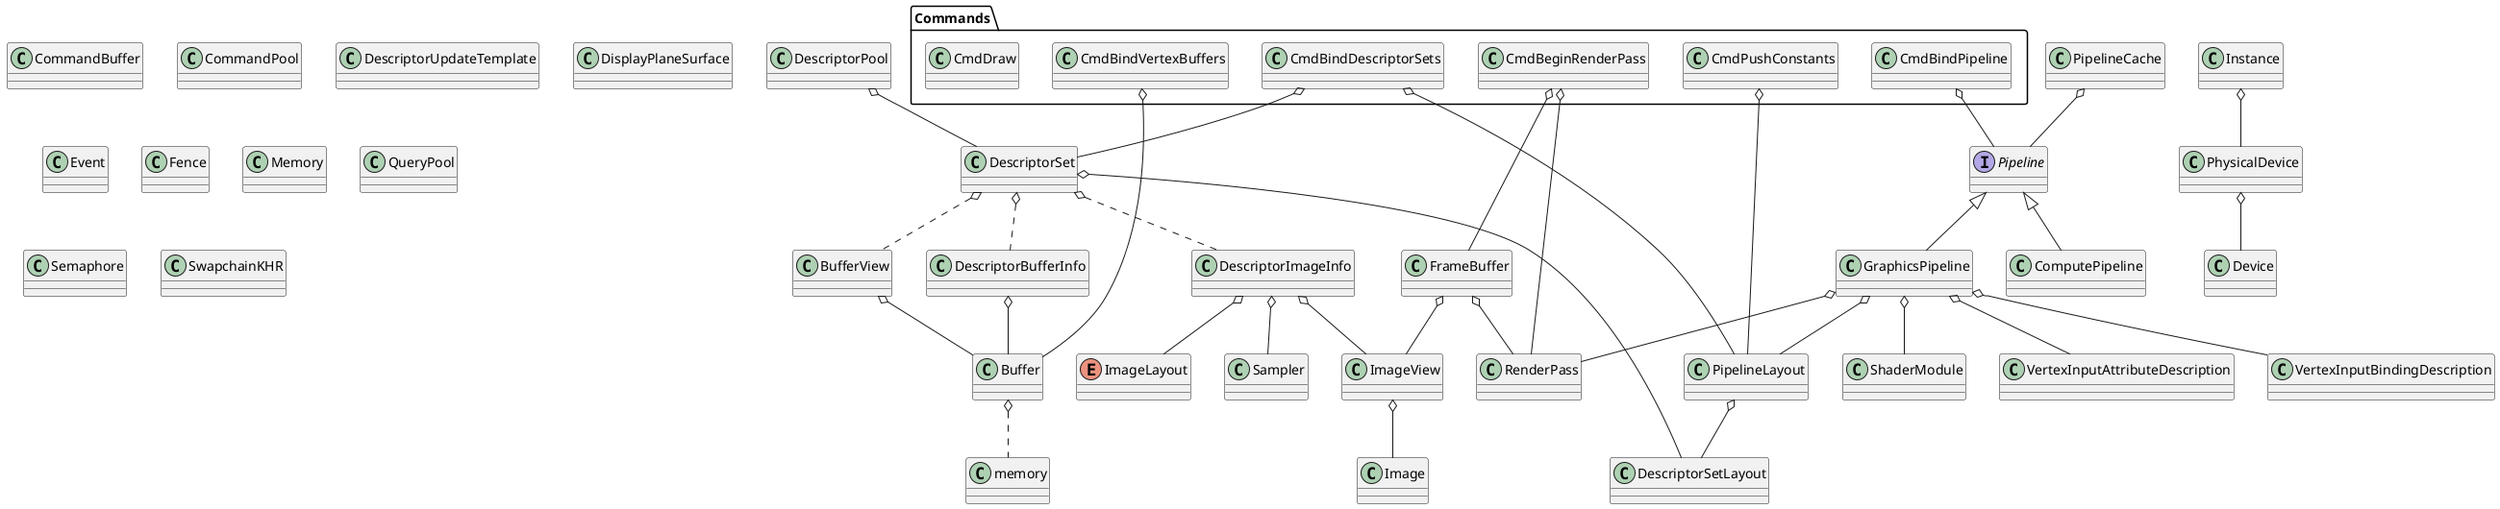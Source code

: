 @startuml NativeGraphicsService DF5.8.0 Build6 Class Diagram'
'!pragma ratio 0.66
'left to right direction
scale 1

class Buffer
class BufferView
class CommandBuffer
class CommandPool
class ComputePipeline
class Device
class DescriptorImageInfo
class DescriptorBufferInfo
class DescriptorPool
class DescriptorSet
class DescriptorSetLayout
class DescriptorUpdateTemplate
class DisplayPlaneSurface
class Event
class Fence
class FrameBuffer
class GraphicsPipeline
class Image
enum ImageLayout
class ImageView
class Instance
class Memory
class PhysicalDevice
interface Pipeline
class PipelineCache
class PipelineLayout
class QueryPool
class RenderPass
class Sampler
class Semaphore
class ShaderModule
class SwapchainKHR
class VertexInputAttributeDescription
class VertexInputBindingDescription

Pipeline <|-- ComputePipeline
Pipeline <|-- GraphicsPipeline

Instance o-- PhysicalDevice
PhysicalDevice o-- Device

'Device o-- DescriptorPool
'Device o-- GraphicsPipeline

BufferView o-- Buffer
Buffer o.. memory

DescriptorPool o-- DescriptorSet 

DescriptorSet o.. DescriptorBufferInfo
DescriptorSet o.. DescriptorImageInfo
DescriptorSet o.. BufferView
DescriptorSet o-- DescriptorSetLayout

FrameBuffer o-- RenderPass
FrameBuffer o-- ImageView

ImageView o-- Image

PipelineLayout o-- DescriptorSetLayout

PipelineCache o-- Pipeline 

GraphicsPipeline o-- PipelineLayout
GraphicsPipeline o-- RenderPass
GraphicsPipeline o-- ShaderModule
GraphicsPipeline o-- VertexInputAttributeDescription
GraphicsPipeline o-- VertexInputBindingDescription

DescriptorImageInfo o-- ImageLayout
DescriptorImageInfo o-- ImageView
DescriptorImageInfo o-- Sampler

DescriptorBufferInfo o-- Buffer

namespace Commands {

class CmdBeginRenderPass
class CmdBindDescriptorSets
class CmdBindVertexBuffers
class CmdBindPipeline
class CmdPushConstants
class CmdDraw

CmdBeginRenderPass o-- .FrameBuffer
CmdBeginRenderPass o-- .RenderPass

CmdBindDescriptorSets o-- .PipelineLayout
CmdBindDescriptorSets o-- .DescriptorSet

CmdBindPipeline o-- .Pipeline

CmdPushConstants o-- .PipelineLayout

CmdBindVertexBuffers o-- .Buffer

}

@enduml